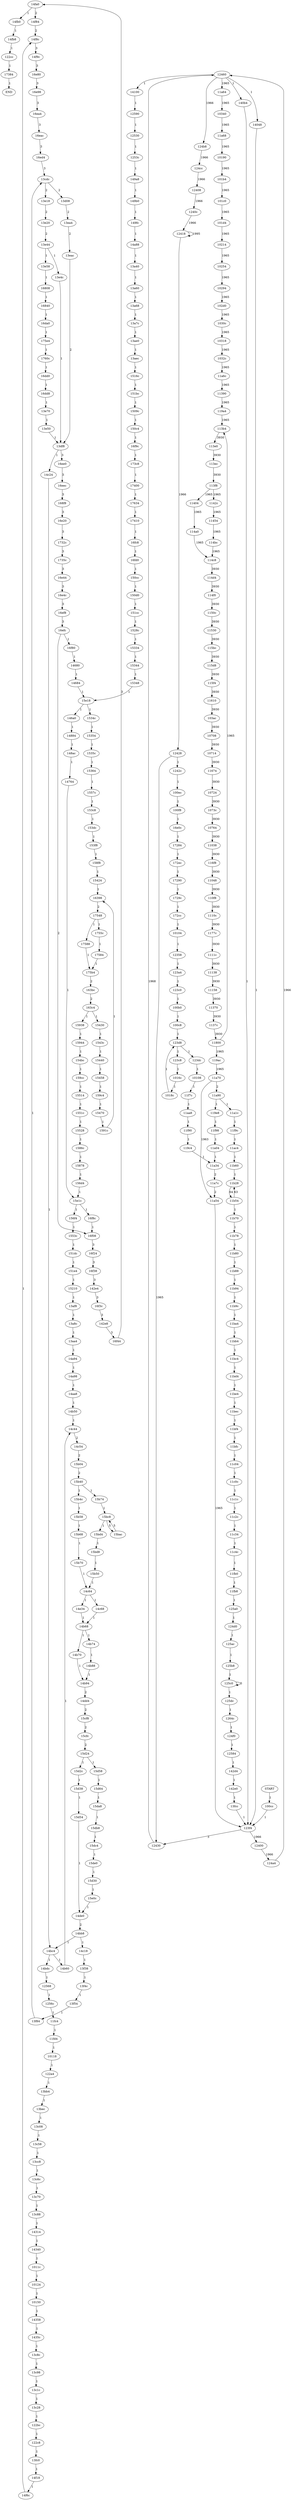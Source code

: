 digraph RAIL_CFG {
"14fb0" -> "14fb8" [label="1"];
"15e1c" -> "16f8c" [label="1"];
"148ac" -> "14764" [label="1"];
"14884" -> "148ac" [label="1"];
"15e18" -> "146a0" [label="1"];
"14680" -> "14684" [label="1"];
"13e4c" -> "13df8" [label="1"];
"14f84" -> "14f8c" [label="2"];
"16f44" -> "14fa0" [label="3"];
"142e8" -> "16f44" [label="3"];
"142e4" -> "16f3c" [label="3"];
"16efc" -> "16f08" [label="2"];
"16e4c" -> "16ef8" [label="3"];
"16e44" -> "16e4c" [label="3"];
"16e20" -> "1732c" [label="3"];
"16eec" -> "168f8" [label="3"];
"14684" -> "15e18" [label="1"];
"13eac" -> "13df8" [label="2"];
"13df8" -> "16ee0" [label="3"];
"16ed4" -> "13cdc" [label="3"];
"16eac" -> "16ed4" [label="3"];
"16e98" -> "16ea4" [label="3"];
"14f9c" -> "16e80" [label="3"];
"13fc0" -> "14f18" [label="1"];
"122bc" -> "122c8" [label="1"];
"13c1c" -> "13c28" [label="1"];
"13c98" -> "13c1c" [label="1"];
"1435c" -> "13c8c" [label="1"];
"14358" -> "1435c" [label="1"];
"1011c" -> "10124" [label="1"];
"14314" -> "14340" [label="1"];
"14fa0" -> "14f84" [label="2"];
"13cc8" -> "13c6c" [label="1"];
"13c58" -> "13cc8" [label="1"];
"13c08" -> "13c58" [label="1"];
"11fd4" -> "10118" [label="1"];
"1256c" -> "11fc4" [label="1"];
"12568" -> "1256c" [label="1"];
"14bdc" -> "12568" [label="1"];
"14bc4" -> "14bdc" [label="1"];
"14c24" -> "14bc4" [label="1"];
"13e50" -> "13df8" [label="1"];
"13e70" -> "13e50" [label="1"];
"14f6c" -> "14f8c" [label="1"];
"16dd0" -> "16dd8" [label="1"];
"1760c" -> "16dd0" [label="1"];
"13e44" -> "13e58" [label="1"];
"13e20" -> "13e44" [label="2"];
"13cdc" -> "13e18" [label="2"];
"13f54" -> "13f84" [label="1"];
"14c18" -> "13f38" [label="1"];
"14bb8" -> "14c18" [label="1"];
"15d38" -> "15d54" [label="1"];
"14b88" -> "14b94" [label="1"];
"122c8" -> "13fc0" [label="1"];
"14b74" -> "14b88" [label="1"];
"14c68" -> "14b68" [label="1"];
"15b58" -> "15b68" [label="1"];
"14764" -> "15e1c" [label="1"];
"15dc4" -> "15de0" [label="1"];
"15d58" -> "15d64" [label="1"];
"15cfc" -> "15d24" [label="2"];
"14dd4" -> "15cf8" [label="2"];
"16f08" -> "16f24" [label="3"];
"14b94" -> "14dd4" [label="2"];
"14b70" -> "14b94" [label="1"];
"16ef8" -> "16efc" [label="3"];
"14b68" -> "14b70" [label="1"];
"14c64" -> "14c68" [label="1"];
"14e34" -> "14b68" [label="1"];
"14c64" -> "14e34" [label="1"];
"15bac" -> "15bc8" [label="5"];
"15bc8" -> "15bac" [label="5"];
"15b04" -> "15b40" [label="2"];
"14c44" -> "14c54" [label="2"];
"14aa8" -> "14b50" [label="1"];
"13f38" -> "13f4c" [label="1"];
"14a98" -> "14aa8" [label="1"];
"14a94" -> "14a98" [label="1"];
"13a8c" -> "13aa4" [label="1"];
"15210" -> "13af8" [label="1"];
"151e4" -> "15210" [label="1"];
"15cf8" -> "15cfc" [label="2"];
"151dc" -> "151e4" [label="1"];
"1553c" -> "151dc" [label="1"];
"15e1c" -> "156f4" [label="1"];
"156d4" -> "15e1c" [label="1"];
"15878" -> "156d4" [label="1"];
"175e4" -> "1760c" [label="1"];
"1551c" -> "15528" [label="1"];
"159cc" -> "15514" [label="1"];
"1735c" -> "16e44" [label="3"];
"15944" -> "154bc" [label="1"];
"14f8c" -> "14f9c" [label="3"];
"15514" -> "1551c" [label="1"];
"15938" -> "15944" [label="1"];
"17548" -> "17588" [label="1"];
"14bb8" -> "14bc4" [label="1"];
"1591c" -> "16398" [label="1"];
"159c4" -> "15470" [label="1"];
"15440" -> "15458" [label="1"];
"1543c" -> "15440" [label="1"];
"163c4" -> "15430" [label="1"];
"163bc" -> "163c4" [label="2"];
"175b4" -> "163bc" [label="2"];
"168f8" -> "16e20" [label="3"];
"17584" -> "175b4" [label="1"];
"15424" -> "16398" [label="1"];
"11800" -> "113b4" [label="1965"];
"13c70" -> "13c88" [label="1"];
"11138" -> "11158" [label="3930"];
"1111c" -> "11138" [label="3930"];
"156f4" -> "1553c" [label="1"];
"11158" -> "11370" [label="3930"];
"11454" -> "114bc" [label="1965"];
"15db8" -> "15dc4" [label="1"];
"142d4" -> "142e0" [label="1"];
"16398" -> "17548" [label="2"];
"110f8" -> "1110c" [label="3930"];
"15bd8" -> "15b50" [label="1"];
"125b8" -> "125c0" [label="1"];
"11b54" -> "11b70" [label="1"];
"115f4" -> "11610" [label="3930"];
"124a4" -> "12460" [label="1966"];
"115d8" -> "115f4" [label="3930"];
"11530" -> "115bc" [label="3930"];
"101b4" -> "101c0" [label="1965"];
"10724" -> "1073c" [label="3930"];
"15528" -> "1586c" [label="1"];
"11a1c" -> "11f9c" [label="1"];
"15b40" -> "15b4c" [label="1"];
"13af8" -> "13a8c" [label="1"];
"11c4c" -> "11fb0" [label="1"];
"114d4" -> "114f0" [label="3930"];
"16f80" -> "14680" [label="1"];
"114c8" -> "114d4" [label="3930"];
"1755c" -> "17584" [label="1"];
"12584" -> "142d4" [label="1"];
"11038" -> "116f8" [label="3930"];
"14b60" -> "14c44" [label="1"];
"1032c" -> "11a6c" [label="1965"];
"163c4" -> "15938" [label="1"];
"123f4" -> "12430" [label="3"];
"11a6c" -> "11390" [label="1965"];
"11c04" -> "11c0c" [label="1"];
"14f18" -> "14f6c" [label="1"];
"1073c" -> "10764" [label="3930"];
"10214" -> "10254" [label="1965"];
"11bb4" -> "11bc4" [label="1"];
"16f8c" -> "16f08" [label="1"];
"101c0" -> "101d4" [label="1965"];
"13aa4" -> "14a94" [label="1"];
"124cc" -> "12408" [label="1966"];
"149b0" -> "149fc" [label="1"];
"11a68" -> "10190" [label="1965"];
"10118" -> "122a4" [label="1"];
"12460" -> "11a64" [label="1965"];
"13bb4" -> "13bec" [label="1"];
"172ec" -> "17290" [label="1"];
"115bc" -> "115d8" [label="3930"];
"10254" -> "10294" [label="1965"];
"1586c" -> "15878" [label="1"];
"116f8" -> "11048" [label="3930"];
"100c8" -> "123d8" [label="1"];
"15b40" -> "15b74" [label="1"];
"1242c" -> "100ec" [label="1"];
"101d4" -> "10214" [label="1965"];
"11a34" -> "11a7c" [label="2"];
"14de0" -> "14bb8" [label="2"];
"102d0" -> "1030c" [label="1965"];
"16e0c" -> "17284" [label="1"];
"1729c" -> "172cc" [label="1"];
"13e58" -> "16808" [label="1"];
"153f8" -> "158f8" [label="1"];
"100f8" -> "16e0c" [label="1"];
"123d8" -> "123c8" [label="1"];
"100ec" -> "100f8" [label="1"];
"17384" -> "END" [label="1"];
"1030c" -> "10318" [label="1965"];
"119ac" -> "11a70" [label="1965"];
"12418" -> "12418" [label="1995"];
"10318" -> "1032c" [label="1965"];
"16efc" -> "16f80" [label="1"];
"15458" -> "159c4" [label="1"];
"123f4" -> "12400" [label="1966"];
"16ea4" -> "16eac" [label="3"];
"12400" -> "124a4" [label="1966"];
"11a70" -> "11a90" [label="2"];
"11370" -> "1137c" [label="3930"];
"13e18" -> "13e20" [label="2"];
"10190" -> "101b4" [label="1965"];
"13a68" -> "13a7c" [label="1"];
"12408" -> "1240c" [label="1966"];
"125a0" -> "124d0" [label="1"];
"16808" -> "16840" [label="1"];
"15d30" -> "15e0c" [label="1"];
"11390" -> "119a4" [label="1965"];
"12530" -> "1253c" [label="1"];
"15bc8" -> "15bd4" [label="1"];
"14c54" -> "15b04" [label="2"];
"124b8" -> "124cc" [label="1966"];
"11a7c" -> "11a54" [label="2"];
"1142c" -> "11454" [label="1965"];
"15da8" -> "15db8" [label="1"];
"100cc" -> "123f4" [label="1"];
"12430" -> "12460" [label="1968"];
"16f24" -> "16f38" [label="3"];
"15de0" -> "15d30" [label="1"];
"16fd0" -> "150cc" [label="1"];
"13d08" -> "13ea4" [label="2"];
"119a4" -> "113b4" [label="1965"];
"12460" -> "140b4" [label="1"];
"1240c" -> "12418" [label="1966"];
"125ac" -> "125b8" [label="1"];
"12590" -> "12530" [label="1"];
"1016c" -> "1018c" [label="1"];
"10714" -> "11674" [label="3930"];
"16dd8" -> "13e70" [label="1"];
"17284" -> "172ec" [label="1"];
"123c8" -> "1016c" [label="1"];
"11bf4" -> "11bfc" [label="1"];
"123a4" -> "123c0" [label="1"];
"10764" -> "11038" [label="3930"];
"11674" -> "10724" [label="3930"];
"12460" -> "14048" [label="1"];
"1018c" -> "123d8" [label="1"];
"123dc" -> "10108" [label="1"];
"114f0" -> "1150c" [label="3930"];
"16da0" -> "175e4" [label="1"];
"15bd4" -> "15bd8" [label="1"];
"1110c" -> "1177c" [label="3930"];
"10150" -> "14358" [label="1"];
"12358" -> "123a4" [label="1"];
"11c1c" -> "11c2c" [label="1"];
"151bc" -> "1509c" [label="1"];
"10708" -> "10714" [label="3930"];
"11aa8" -> "11f90" [label="1"];
"100b0" -> "100c8" [label="1"];
"10294" -> "102d0" [label="1965"];
"15430" -> "1543c" [label="1"];
"10104" -> "12358" [label="1"];
"13fcc" -> "123f4" [label="1"];
"11048" -> "110f8" [label="3930"];
"11b28" -> "11b54" [label="64"];
"16ee0" -> "16eec" [label="3"];
"13f84" -> "13cdc" [label="1"];
"119c4" -> "11a34" [label="1"];
"113f8" -> "1142c" [label="1965"];
"11f7c" -> "11aa8" [label="1"];
"123c0" -> "100b0" [label="1"];
"1535c" -> "15364" [label="1"];
"1732c" -> "1735c" [label="3"];
"103ac" -> "10708" [label="3930"];
"15d24" -> "15d2c" [label="1"];
"14b68" -> "14b74" [label="1"];
"113f8" -> "11404" [label="1965"];
"13ea4" -> "13eac" [label="2"];
"12460" -> "14100" [label="1"];
"15b74" -> "15bc8" [label="1"];
"11a64" -> "10340" [label="1965"];
"17410" -> "16fc8" [label="1"];
"11f90" -> "119c4" [label="1"];
"14fa0" -> "14fb0" [label="1"];
"11b80" -> "11b88" [label="1"];
"172cc" -> "10104" [label="1"];
"12428" -> "12430" [label="1965"];
"10108" -> "11f7c" [label="1"];
"114bc" -> "114c8" [label="1965"];
"119e8" -> "11f98" [label="1"];
"150c4" -> "16f9c" [label="1"];
"11800" -> "119ac" [label="1965"];
"16f9c" -> "173c8" [label="1"];
"150cc" -> "150d0" [label="1"];
"14340" -> "1011c" [label="1"];
"113e0" -> "113ec" [label="3930"];
"11a54" -> "123f4" [label="1965"];
"START" -> "100cc" [label="1"];
"11f98" -> "11a04" [label="1"];
"14fb8" -> "122cc" [label="1"];
"13df8" -> "14c24" [label="1"];
"11a04" -> "11a34" [label="1"];
"15b68" -> "15b70" [label="1"];
"11a70" -> "11a54" [label="1963"];
"15d2c" -> "15d38" [label="1"];
"15b4c" -> "15b58" [label="1"];
"11a90" -> "11a1c" [label="1"];
"113ec" -> "113f8" [label="3930"];
"11f9c" -> "11ac4" [label="1"];
"13c8c" -> "13c98" [label="1"];
"15344" -> "15348" [label="1"];
"11ac4" -> "11b60" [label="1"];
"15d54" -> "14de0" [label="1"];
"11b60" -> "11b28" [label="1"];
"11b54" -> "11b28" [label="63"];
"122a4" -> "13bb4" [label="1"];
"14b50" -> "14c44" [label="1"];
"17588" -> "175b4" [label="1"];
"11b70" -> "11b78" [label="1"];
"146a0" -> "14884" [label="1"];
"13a40" -> "13a60" [label="1"];
"114a0" -> "114c8" [label="1965"];
"11b94" -> "11b9c" [label="1"];
"1528c" -> "15334" [label="1"];
"11b78" -> "11b80" [label="1"];
"15e0c" -> "14de0" [label="1"];
"15d64" -> "15da8" [label="1"];
"11b88" -> "11b94" [label="1"];
"1509c" -> "150c4" [label="1"];
"11b9c" -> "11ba4" [label="1"];
"11ba4" -> "11bb4" [label="1"];
"11bd4" -> "11be4" [label="1"];
"11404" -> "114a0" [label="1965"];
"142e0" -> "13fcc" [label="1"];
"11bec" -> "11bf4" [label="1"];
"13cdc" -> "13d08" [label="2"];
"12418" -> "12428" [label="1966"];
"11be4" -> "11bec" [label="1"];
"150d0" -> "151cc" [label="1"];
"1177c" -> "1111c" [label="3930"];
"1557c" -> "153c8" [label="1"];
"13c6c" -> "13c70" [label="1"];
"12428" -> "1242c" [label="1"];
"11bfc" -> "11c04" [label="1"];
"17548" -> "1755c" [label="1"];
"11c0c" -> "11c1c" [label="1"];
"122cc" -> "17384" [label="1"];
"12460" -> "124b8" [label="1966"];
"11c2c" -> "11c34" [label="1"];
"11c34" -> "11c4c" [label="1"];
"11fb8" -> "125a0" [label="1"];
"13c88" -> "14314" [label="1"];
"124d0" -> "125ac" [label="1"];
"125c0" -> "125c0" [label="5"];
"15348" -> "15e18" [label="1"];
"11610" -> "103ac" [label="3930"];
"125c0" -> "125dc" [label="1"];
"15e18" -> "1534c" [label="1"];
"16840" -> "16da0" [label="1"];
"125dc" -> "1264c" [label="1"];
"14bc4" -> "14b60" [label="1"];
"113b4" -> "113e0" [label="3930"];
"10340" -> "11a68" [label="1965"];
"1264c" -> "124f0" [label="1"];
"16e80" -> "16e98" [label="3"];
"124f0" -> "12584" [label="1"];
"11a90" -> "119e8" [label="1"];
"14048" -> "123f4" [label="1"];
"10124" -> "10150" [label="1"];
"15b70" -> "14c64" [label="1"];
"140b4" -> "123f4" [label="1"];
"11fc4" -> "11fd4" [label="1"];
"14100" -> "12590" [label="1"];
"13f4c" -> "13f54" [label="1"];
"1253c" -> "149a8" [label="1"];
"154bc" -> "159cc" [label="1"];
"149a8" -> "149b0" [label="1"];
"16f3c" -> "142e8" [label="3"];
"16f38" -> "142e4" [label="3"];
"149fc" -> "14a88" [label="1"];
"14a88" -> "13a40" [label="1"];
"17290" -> "1729c" [label="1"];
"13a60" -> "13a68" [label="1"];
"13a7c" -> "13ae0" [label="1"];
"1137c" -> "11800" [label="3930"];
"13ae0" -> "13aec" [label="1"];
"13aec" -> "1516c" [label="1"];
"1516c" -> "151bc" [label="1"];
"173c8" -> "17400" [label="1"];
"13c28" -> "122bc" [label="1"];
"123d8" -> "123dc" [label="1"];
"17400" -> "17634" [label="1"];
"11bc4" -> "11bd4" [label="1"];
"17634" -> "17410" [label="1"];
"16fc8" -> "16fd0" [label="1"];
"13bec" -> "13c08" [label="1"];
"11fb0" -> "11fb8" [label="1"];
"15334" -> "15344" [label="1"];
"13e44" -> "13e4c" [label="1"];
"15470" -> "1591c" [label="1"];
"1534c" -> "15354" [label="1"];
"15b50" -> "14c64" [label="1"];
"15354" -> "1535c" [label="1"];
"1150c" -> "11530" [label="3930"];
"15364" -> "1557c" [label="1"];
"153c8" -> "153dc" [label="1"];
"153dc" -> "153f8" [label="1"];
"15d24" -> "15d58" [label="1"];
"151cc" -> "1528c" [label="1"];
"158f8" -> "15424" [label="1"];
}
